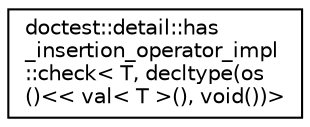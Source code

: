 digraph "Graphical Class Hierarchy"
{
 // LATEX_PDF_SIZE
  edge [fontname="Helvetica",fontsize="10",labelfontname="Helvetica",labelfontsize="10"];
  node [fontname="Helvetica",fontsize="10",shape=record];
  rankdir="LR";
  Node0 [label="doctest::detail::has\l_insertion_operator_impl\l::check\< T, decltype(os\l()\<\< val\< T \>(), void())\>",height=0.2,width=0.4,color="black", fillcolor="white", style="filled",URL="$structdoctest_1_1detail_1_1has__insertion__operator__impl_1_1check_3_01_t_00_01decltype_07os_07_8d91d0ae55ab2b557e111ab3ba9c02da.html",tooltip=" "];
}
